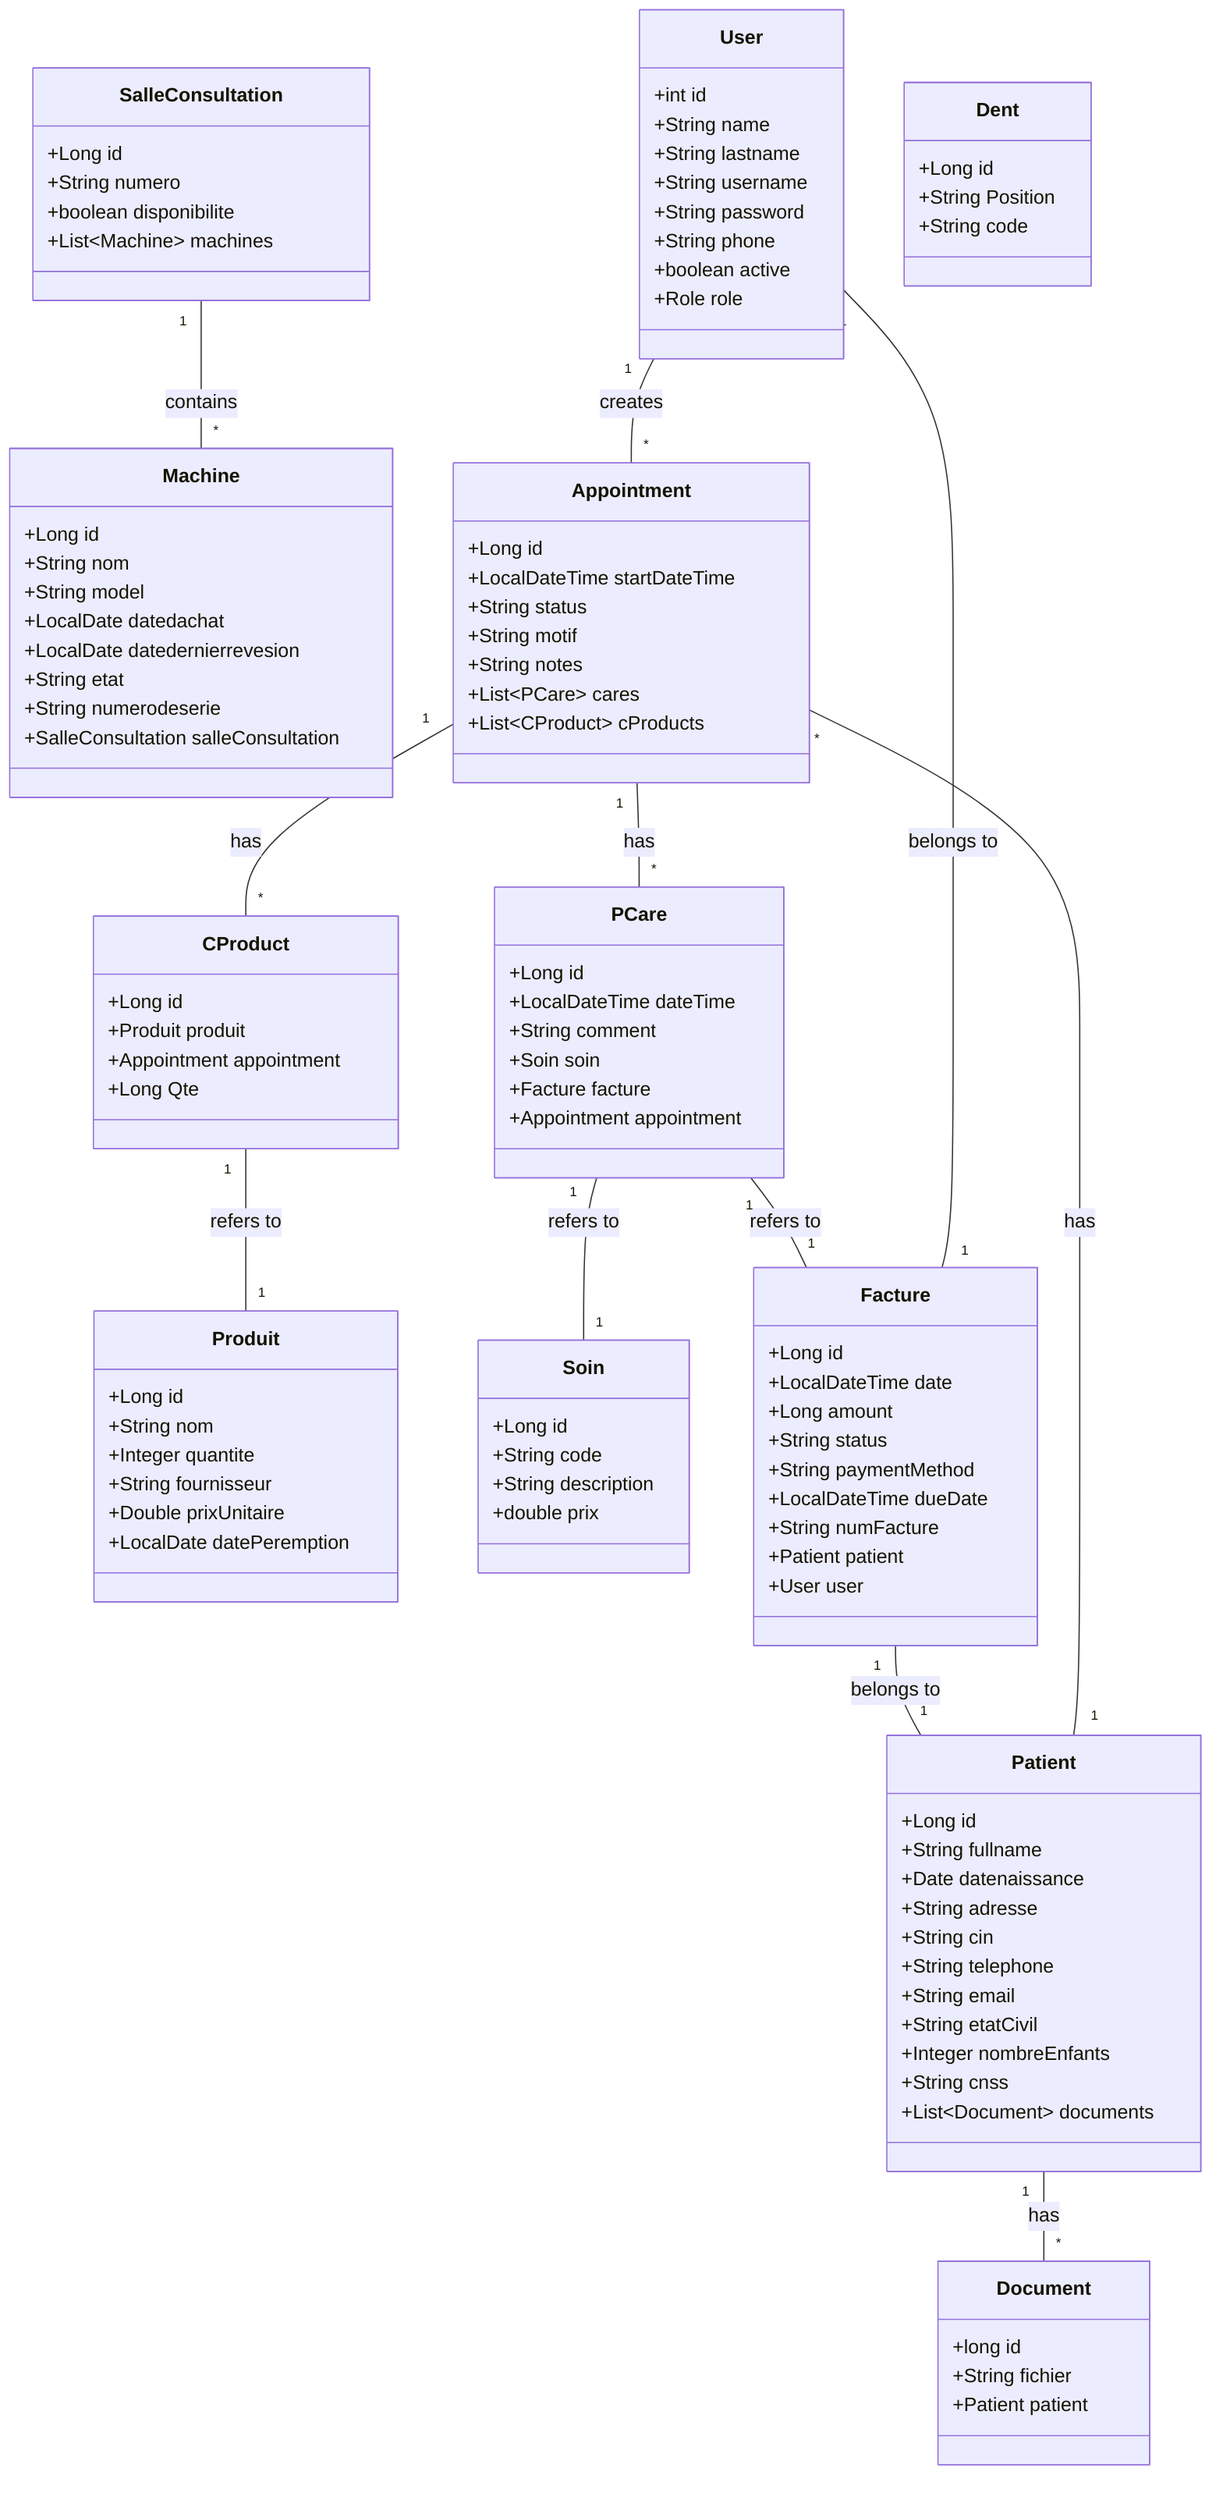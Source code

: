 classDiagram
    class User {
        +int id
        +String name
        +String lastname
        +String username
        +String password
        +String phone
        +boolean active
        +Role role
    }

    class Patient {
        +Long id
        +String fullname
        +Date datenaissance
        +String adresse
        +String cin
        +String telephone
        +String email
        +String etatCivil
        +Integer nombreEnfants
        +String cnss
        +List~Document~ documents
    }

    class Document {
        +long id
        +String fichier
        +Patient patient
    }

    class Machine {
        +Long id
        +String nom
        +String model
        +LocalDate datedachat
        +LocalDate datedernierrevesion
        +String etat
        +String numerodeserie
        +SalleConsultation salleConsultation
    }

    class SalleConsultation {
        +Long id
        +String numero
        +boolean disponibilite
        +List~Machine~ machines
    }

    class Produit {
        +Long id
        +String nom
        +Integer quantite
        +String fournisseur
        +Double prixUnitaire
        +LocalDate datePeremption
    }

    class Dent {
        +Long id
        +String Position
        +String code
    }

    class Soin {
        +Long id
        +String code
        +String description
        +double prix
    }

    class Appointment {
        +Long id
        +LocalDateTime startDateTime
        +String status
        +String motif
        +String notes
        +List~PCare~ cares
        +List~CProduct~ cProducts
    }

    class PCare {
        +Long id
        +LocalDateTime dateTime
        +String comment
        +Soin soin
        +Facture facture
        +Appointment appointment
    }

    class CProduct {
        +Long id
        +Produit produit
        +Appointment appointment
        +Long Qte
    }

    class Facture {
        +Long id
        +LocalDateTime date
        +Long amount
        +String status
        +String paymentMethod
        +LocalDateTime dueDate
        +String numFacture
        +Patient patient
        +User user
    }

    User "1" -- "*" Appointment : creates
    Patient "1" -- "*" Appointment : has
    Patient "1" -- "*" Document : has
    SalleConsultation "1" -- "*" Machine : contains
    Appointment "1" -- "*" PCare : has
    Appointment "1" -- "*" CProduct : has
    PCare "1" -- "1" Soin : refers to
    CProduct "1" -- "1" Produit : refers to
    PCare "1" -- "1" Facture : refers to
    Facture "1" -- "1" Patient : belongs to
    Facture "1" -- "1" User : belongs to